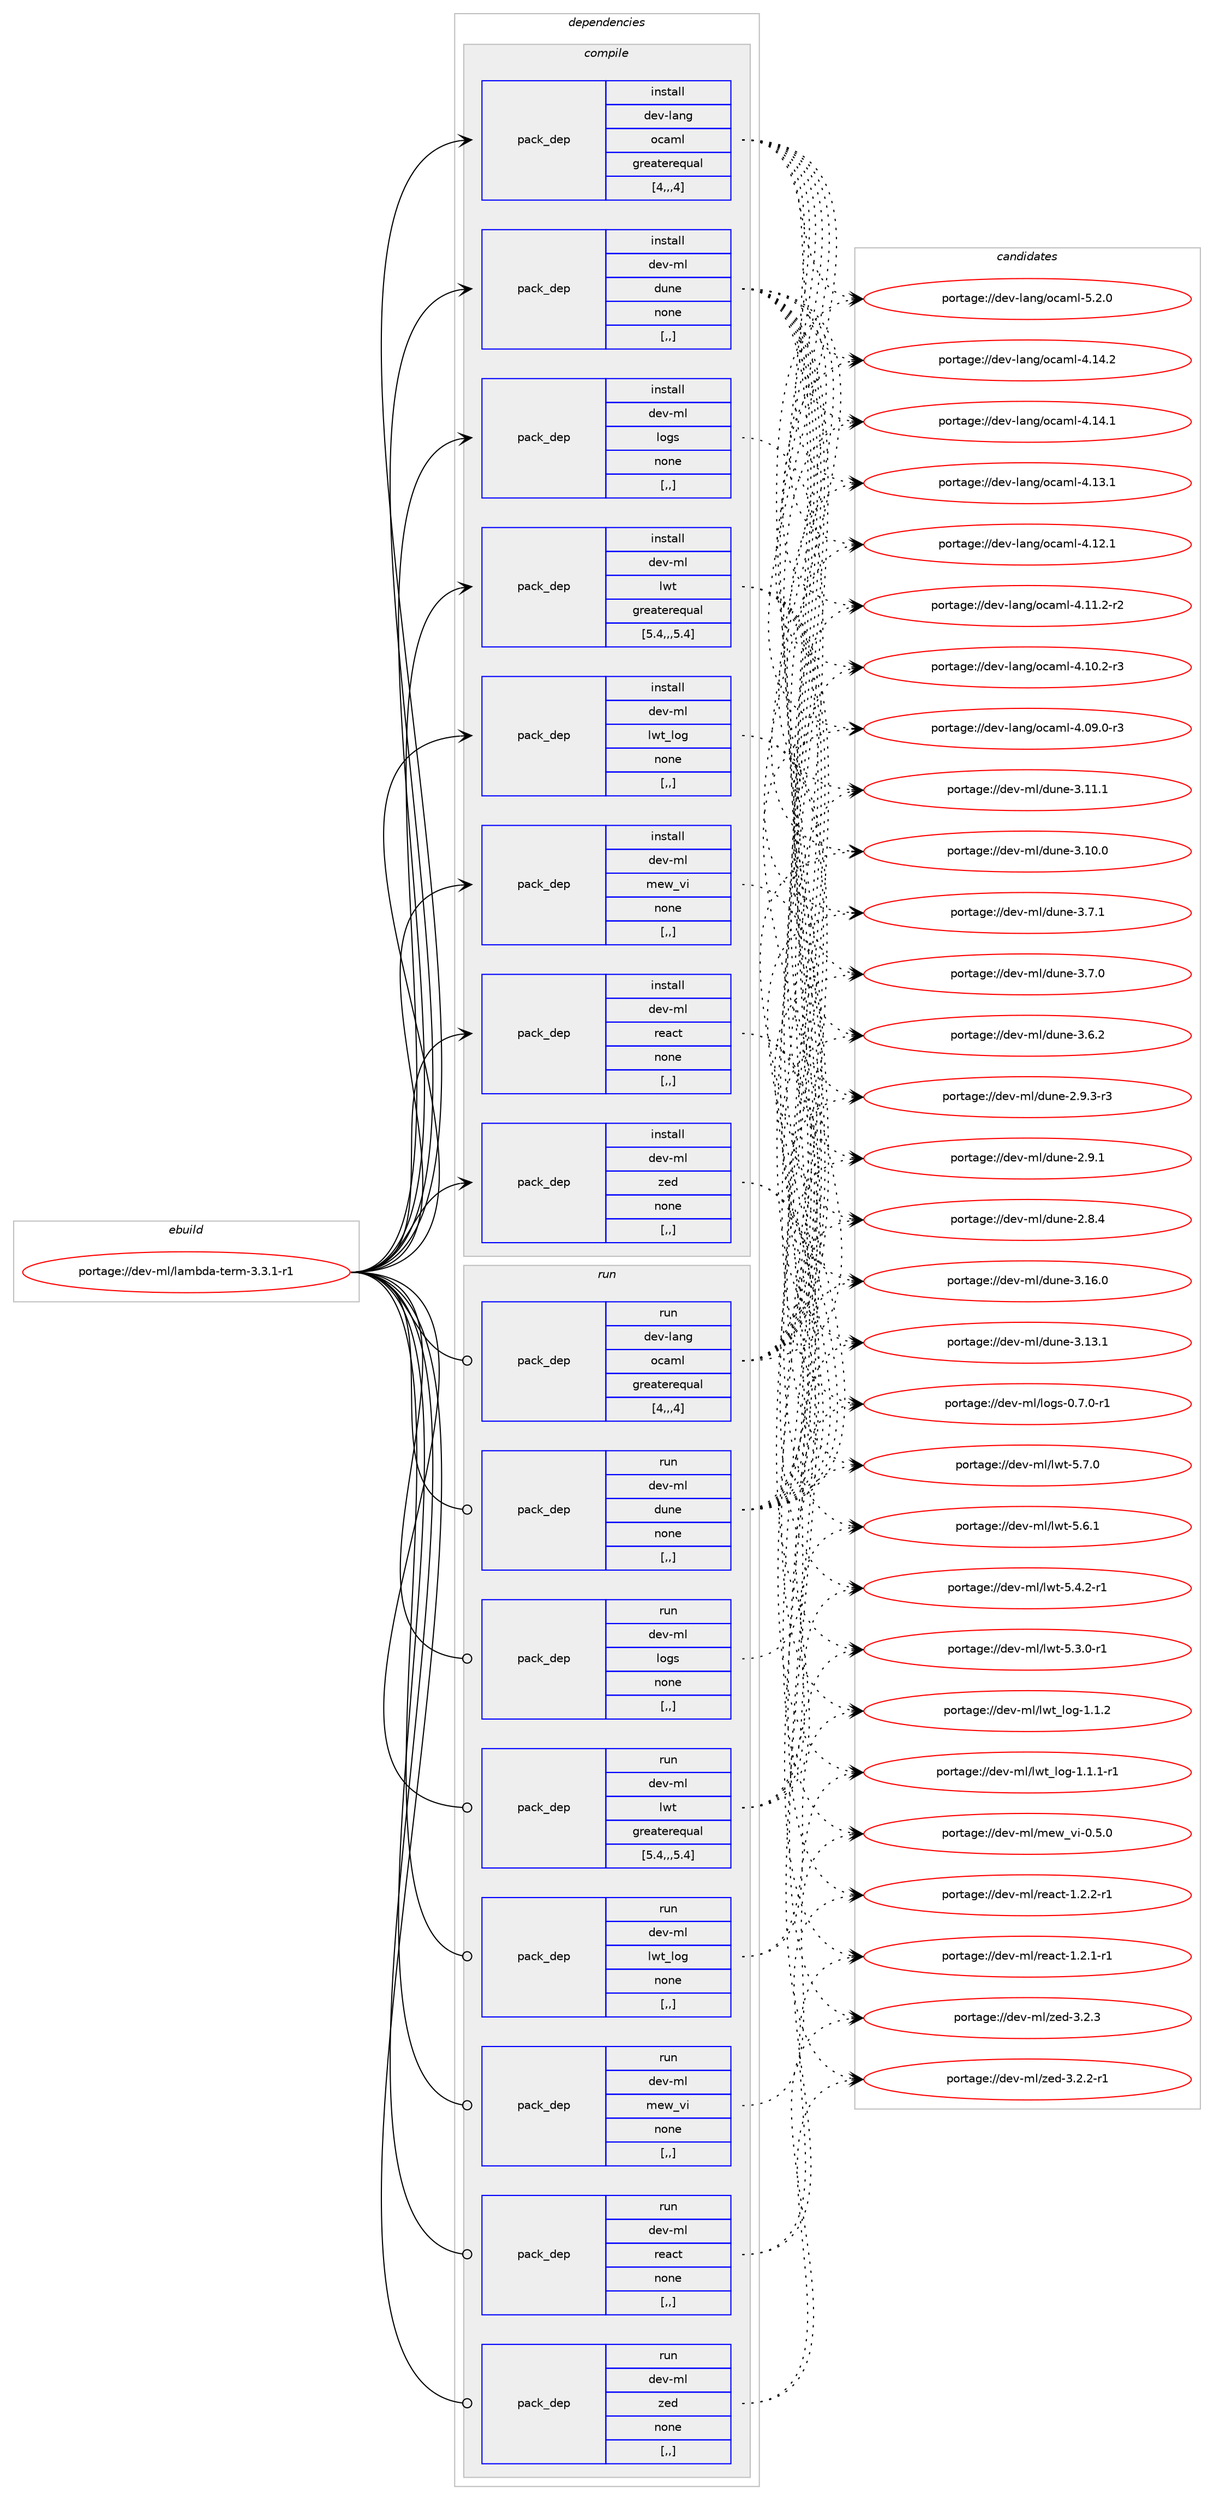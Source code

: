 digraph prolog {

# *************
# Graph options
# *************

newrank=true;
concentrate=true;
compound=true;
graph [rankdir=LR,fontname=Helvetica,fontsize=10,ranksep=1.5];#, ranksep=2.5, nodesep=0.2];
edge  [arrowhead=vee];
node  [fontname=Helvetica,fontsize=10];

# **********
# The ebuild
# **********

subgraph cluster_leftcol {
color=gray;
rank=same;
label=<<i>ebuild</i>>;
id [label="portage://dev-ml/lambda-term-3.3.1-r1", color=red, width=4, href="../dev-ml/lambda-term-3.3.1-r1.svg"];
}

# ****************
# The dependencies
# ****************

subgraph cluster_midcol {
color=gray;
label=<<i>dependencies</i>>;
subgraph cluster_compile {
fillcolor="#eeeeee";
style=filled;
label=<<i>compile</i>>;
subgraph pack88327 {
dependency118567 [label=<<TABLE BORDER="0" CELLBORDER="1" CELLSPACING="0" CELLPADDING="4" WIDTH="220"><TR><TD ROWSPAN="6" CELLPADDING="30">pack_dep</TD></TR><TR><TD WIDTH="110">install</TD></TR><TR><TD>dev-lang</TD></TR><TR><TD>ocaml</TD></TR><TR><TD>greaterequal</TD></TR><TR><TD>[4,,,4]</TD></TR></TABLE>>, shape=none, color=blue];
}
id:e -> dependency118567:w [weight=20,style="solid",arrowhead="vee"];
subgraph pack88328 {
dependency118568 [label=<<TABLE BORDER="0" CELLBORDER="1" CELLSPACING="0" CELLPADDING="4" WIDTH="220"><TR><TD ROWSPAN="6" CELLPADDING="30">pack_dep</TD></TR><TR><TD WIDTH="110">install</TD></TR><TR><TD>dev-ml</TD></TR><TR><TD>dune</TD></TR><TR><TD>none</TD></TR><TR><TD>[,,]</TD></TR></TABLE>>, shape=none, color=blue];
}
id:e -> dependency118568:w [weight=20,style="solid",arrowhead="vee"];
subgraph pack88329 {
dependency118569 [label=<<TABLE BORDER="0" CELLBORDER="1" CELLSPACING="0" CELLPADDING="4" WIDTH="220"><TR><TD ROWSPAN="6" CELLPADDING="30">pack_dep</TD></TR><TR><TD WIDTH="110">install</TD></TR><TR><TD>dev-ml</TD></TR><TR><TD>logs</TD></TR><TR><TD>none</TD></TR><TR><TD>[,,]</TD></TR></TABLE>>, shape=none, color=blue];
}
id:e -> dependency118569:w [weight=20,style="solid",arrowhead="vee"];
subgraph pack88330 {
dependency118570 [label=<<TABLE BORDER="0" CELLBORDER="1" CELLSPACING="0" CELLPADDING="4" WIDTH="220"><TR><TD ROWSPAN="6" CELLPADDING="30">pack_dep</TD></TR><TR><TD WIDTH="110">install</TD></TR><TR><TD>dev-ml</TD></TR><TR><TD>lwt</TD></TR><TR><TD>greaterequal</TD></TR><TR><TD>[5.4,,,5.4]</TD></TR></TABLE>>, shape=none, color=blue];
}
id:e -> dependency118570:w [weight=20,style="solid",arrowhead="vee"];
subgraph pack88331 {
dependency118571 [label=<<TABLE BORDER="0" CELLBORDER="1" CELLSPACING="0" CELLPADDING="4" WIDTH="220"><TR><TD ROWSPAN="6" CELLPADDING="30">pack_dep</TD></TR><TR><TD WIDTH="110">install</TD></TR><TR><TD>dev-ml</TD></TR><TR><TD>lwt_log</TD></TR><TR><TD>none</TD></TR><TR><TD>[,,]</TD></TR></TABLE>>, shape=none, color=blue];
}
id:e -> dependency118571:w [weight=20,style="solid",arrowhead="vee"];
subgraph pack88332 {
dependency118572 [label=<<TABLE BORDER="0" CELLBORDER="1" CELLSPACING="0" CELLPADDING="4" WIDTH="220"><TR><TD ROWSPAN="6" CELLPADDING="30">pack_dep</TD></TR><TR><TD WIDTH="110">install</TD></TR><TR><TD>dev-ml</TD></TR><TR><TD>mew_vi</TD></TR><TR><TD>none</TD></TR><TR><TD>[,,]</TD></TR></TABLE>>, shape=none, color=blue];
}
id:e -> dependency118572:w [weight=20,style="solid",arrowhead="vee"];
subgraph pack88333 {
dependency118573 [label=<<TABLE BORDER="0" CELLBORDER="1" CELLSPACING="0" CELLPADDING="4" WIDTH="220"><TR><TD ROWSPAN="6" CELLPADDING="30">pack_dep</TD></TR><TR><TD WIDTH="110">install</TD></TR><TR><TD>dev-ml</TD></TR><TR><TD>react</TD></TR><TR><TD>none</TD></TR><TR><TD>[,,]</TD></TR></TABLE>>, shape=none, color=blue];
}
id:e -> dependency118573:w [weight=20,style="solid",arrowhead="vee"];
subgraph pack88334 {
dependency118574 [label=<<TABLE BORDER="0" CELLBORDER="1" CELLSPACING="0" CELLPADDING="4" WIDTH="220"><TR><TD ROWSPAN="6" CELLPADDING="30">pack_dep</TD></TR><TR><TD WIDTH="110">install</TD></TR><TR><TD>dev-ml</TD></TR><TR><TD>zed</TD></TR><TR><TD>none</TD></TR><TR><TD>[,,]</TD></TR></TABLE>>, shape=none, color=blue];
}
id:e -> dependency118574:w [weight=20,style="solid",arrowhead="vee"];
}
subgraph cluster_compileandrun {
fillcolor="#eeeeee";
style=filled;
label=<<i>compile and run</i>>;
}
subgraph cluster_run {
fillcolor="#eeeeee";
style=filled;
label=<<i>run</i>>;
subgraph pack88335 {
dependency118575 [label=<<TABLE BORDER="0" CELLBORDER="1" CELLSPACING="0" CELLPADDING="4" WIDTH="220"><TR><TD ROWSPAN="6" CELLPADDING="30">pack_dep</TD></TR><TR><TD WIDTH="110">run</TD></TR><TR><TD>dev-lang</TD></TR><TR><TD>ocaml</TD></TR><TR><TD>greaterequal</TD></TR><TR><TD>[4,,,4]</TD></TR></TABLE>>, shape=none, color=blue];
}
id:e -> dependency118575:w [weight=20,style="solid",arrowhead="odot"];
subgraph pack88336 {
dependency118576 [label=<<TABLE BORDER="0" CELLBORDER="1" CELLSPACING="0" CELLPADDING="4" WIDTH="220"><TR><TD ROWSPAN="6" CELLPADDING="30">pack_dep</TD></TR><TR><TD WIDTH="110">run</TD></TR><TR><TD>dev-ml</TD></TR><TR><TD>dune</TD></TR><TR><TD>none</TD></TR><TR><TD>[,,]</TD></TR></TABLE>>, shape=none, color=blue];
}
id:e -> dependency118576:w [weight=20,style="solid",arrowhead="odot"];
subgraph pack88337 {
dependency118577 [label=<<TABLE BORDER="0" CELLBORDER="1" CELLSPACING="0" CELLPADDING="4" WIDTH="220"><TR><TD ROWSPAN="6" CELLPADDING="30">pack_dep</TD></TR><TR><TD WIDTH="110">run</TD></TR><TR><TD>dev-ml</TD></TR><TR><TD>logs</TD></TR><TR><TD>none</TD></TR><TR><TD>[,,]</TD></TR></TABLE>>, shape=none, color=blue];
}
id:e -> dependency118577:w [weight=20,style="solid",arrowhead="odot"];
subgraph pack88338 {
dependency118578 [label=<<TABLE BORDER="0" CELLBORDER="1" CELLSPACING="0" CELLPADDING="4" WIDTH="220"><TR><TD ROWSPAN="6" CELLPADDING="30">pack_dep</TD></TR><TR><TD WIDTH="110">run</TD></TR><TR><TD>dev-ml</TD></TR><TR><TD>lwt</TD></TR><TR><TD>greaterequal</TD></TR><TR><TD>[5.4,,,5.4]</TD></TR></TABLE>>, shape=none, color=blue];
}
id:e -> dependency118578:w [weight=20,style="solid",arrowhead="odot"];
subgraph pack88339 {
dependency118579 [label=<<TABLE BORDER="0" CELLBORDER="1" CELLSPACING="0" CELLPADDING="4" WIDTH="220"><TR><TD ROWSPAN="6" CELLPADDING="30">pack_dep</TD></TR><TR><TD WIDTH="110">run</TD></TR><TR><TD>dev-ml</TD></TR><TR><TD>lwt_log</TD></TR><TR><TD>none</TD></TR><TR><TD>[,,]</TD></TR></TABLE>>, shape=none, color=blue];
}
id:e -> dependency118579:w [weight=20,style="solid",arrowhead="odot"];
subgraph pack88340 {
dependency118580 [label=<<TABLE BORDER="0" CELLBORDER="1" CELLSPACING="0" CELLPADDING="4" WIDTH="220"><TR><TD ROWSPAN="6" CELLPADDING="30">pack_dep</TD></TR><TR><TD WIDTH="110">run</TD></TR><TR><TD>dev-ml</TD></TR><TR><TD>mew_vi</TD></TR><TR><TD>none</TD></TR><TR><TD>[,,]</TD></TR></TABLE>>, shape=none, color=blue];
}
id:e -> dependency118580:w [weight=20,style="solid",arrowhead="odot"];
subgraph pack88341 {
dependency118581 [label=<<TABLE BORDER="0" CELLBORDER="1" CELLSPACING="0" CELLPADDING="4" WIDTH="220"><TR><TD ROWSPAN="6" CELLPADDING="30">pack_dep</TD></TR><TR><TD WIDTH="110">run</TD></TR><TR><TD>dev-ml</TD></TR><TR><TD>react</TD></TR><TR><TD>none</TD></TR><TR><TD>[,,]</TD></TR></TABLE>>, shape=none, color=blue];
}
id:e -> dependency118581:w [weight=20,style="solid",arrowhead="odot"];
subgraph pack88342 {
dependency118582 [label=<<TABLE BORDER="0" CELLBORDER="1" CELLSPACING="0" CELLPADDING="4" WIDTH="220"><TR><TD ROWSPAN="6" CELLPADDING="30">pack_dep</TD></TR><TR><TD WIDTH="110">run</TD></TR><TR><TD>dev-ml</TD></TR><TR><TD>zed</TD></TR><TR><TD>none</TD></TR><TR><TD>[,,]</TD></TR></TABLE>>, shape=none, color=blue];
}
id:e -> dependency118582:w [weight=20,style="solid",arrowhead="odot"];
}
}

# **************
# The candidates
# **************

subgraph cluster_choices {
rank=same;
color=gray;
label=<<i>candidates</i>>;

subgraph choice88327 {
color=black;
nodesep=1;
choice1001011184510897110103471119997109108455346504648 [label="portage://dev-lang/ocaml-5.2.0", color=red, width=4,href="../dev-lang/ocaml-5.2.0.svg"];
choice100101118451089711010347111999710910845524649524650 [label="portage://dev-lang/ocaml-4.14.2", color=red, width=4,href="../dev-lang/ocaml-4.14.2.svg"];
choice100101118451089711010347111999710910845524649524649 [label="portage://dev-lang/ocaml-4.14.1", color=red, width=4,href="../dev-lang/ocaml-4.14.1.svg"];
choice100101118451089711010347111999710910845524649514649 [label="portage://dev-lang/ocaml-4.13.1", color=red, width=4,href="../dev-lang/ocaml-4.13.1.svg"];
choice100101118451089711010347111999710910845524649504649 [label="portage://dev-lang/ocaml-4.12.1", color=red, width=4,href="../dev-lang/ocaml-4.12.1.svg"];
choice1001011184510897110103471119997109108455246494946504511450 [label="portage://dev-lang/ocaml-4.11.2-r2", color=red, width=4,href="../dev-lang/ocaml-4.11.2-r2.svg"];
choice1001011184510897110103471119997109108455246494846504511451 [label="portage://dev-lang/ocaml-4.10.2-r3", color=red, width=4,href="../dev-lang/ocaml-4.10.2-r3.svg"];
choice1001011184510897110103471119997109108455246485746484511451 [label="portage://dev-lang/ocaml-4.09.0-r3", color=red, width=4,href="../dev-lang/ocaml-4.09.0-r3.svg"];
dependency118567:e -> choice1001011184510897110103471119997109108455346504648:w [style=dotted,weight="100"];
dependency118567:e -> choice100101118451089711010347111999710910845524649524650:w [style=dotted,weight="100"];
dependency118567:e -> choice100101118451089711010347111999710910845524649524649:w [style=dotted,weight="100"];
dependency118567:e -> choice100101118451089711010347111999710910845524649514649:w [style=dotted,weight="100"];
dependency118567:e -> choice100101118451089711010347111999710910845524649504649:w [style=dotted,weight="100"];
dependency118567:e -> choice1001011184510897110103471119997109108455246494946504511450:w [style=dotted,weight="100"];
dependency118567:e -> choice1001011184510897110103471119997109108455246494846504511451:w [style=dotted,weight="100"];
dependency118567:e -> choice1001011184510897110103471119997109108455246485746484511451:w [style=dotted,weight="100"];
}
subgraph choice88328 {
color=black;
nodesep=1;
choice100101118451091084710011711010145514649544648 [label="portage://dev-ml/dune-3.16.0", color=red, width=4,href="../dev-ml/dune-3.16.0.svg"];
choice100101118451091084710011711010145514649514649 [label="portage://dev-ml/dune-3.13.1", color=red, width=4,href="../dev-ml/dune-3.13.1.svg"];
choice100101118451091084710011711010145514649494649 [label="portage://dev-ml/dune-3.11.1", color=red, width=4,href="../dev-ml/dune-3.11.1.svg"];
choice100101118451091084710011711010145514649484648 [label="portage://dev-ml/dune-3.10.0", color=red, width=4,href="../dev-ml/dune-3.10.0.svg"];
choice1001011184510910847100117110101455146554649 [label="portage://dev-ml/dune-3.7.1", color=red, width=4,href="../dev-ml/dune-3.7.1.svg"];
choice1001011184510910847100117110101455146554648 [label="portage://dev-ml/dune-3.7.0", color=red, width=4,href="../dev-ml/dune-3.7.0.svg"];
choice1001011184510910847100117110101455146544650 [label="portage://dev-ml/dune-3.6.2", color=red, width=4,href="../dev-ml/dune-3.6.2.svg"];
choice10010111845109108471001171101014550465746514511451 [label="portage://dev-ml/dune-2.9.3-r3", color=red, width=4,href="../dev-ml/dune-2.9.3-r3.svg"];
choice1001011184510910847100117110101455046574649 [label="portage://dev-ml/dune-2.9.1", color=red, width=4,href="../dev-ml/dune-2.9.1.svg"];
choice1001011184510910847100117110101455046564652 [label="portage://dev-ml/dune-2.8.4", color=red, width=4,href="../dev-ml/dune-2.8.4.svg"];
dependency118568:e -> choice100101118451091084710011711010145514649544648:w [style=dotted,weight="100"];
dependency118568:e -> choice100101118451091084710011711010145514649514649:w [style=dotted,weight="100"];
dependency118568:e -> choice100101118451091084710011711010145514649494649:w [style=dotted,weight="100"];
dependency118568:e -> choice100101118451091084710011711010145514649484648:w [style=dotted,weight="100"];
dependency118568:e -> choice1001011184510910847100117110101455146554649:w [style=dotted,weight="100"];
dependency118568:e -> choice1001011184510910847100117110101455146554648:w [style=dotted,weight="100"];
dependency118568:e -> choice1001011184510910847100117110101455146544650:w [style=dotted,weight="100"];
dependency118568:e -> choice10010111845109108471001171101014550465746514511451:w [style=dotted,weight="100"];
dependency118568:e -> choice1001011184510910847100117110101455046574649:w [style=dotted,weight="100"];
dependency118568:e -> choice1001011184510910847100117110101455046564652:w [style=dotted,weight="100"];
}
subgraph choice88329 {
color=black;
nodesep=1;
choice10010111845109108471081111031154548465546484511449 [label="portage://dev-ml/logs-0.7.0-r1", color=red, width=4,href="../dev-ml/logs-0.7.0-r1.svg"];
dependency118569:e -> choice10010111845109108471081111031154548465546484511449:w [style=dotted,weight="100"];
}
subgraph choice88330 {
color=black;
nodesep=1;
choice1001011184510910847108119116455346554648 [label="portage://dev-ml/lwt-5.7.0", color=red, width=4,href="../dev-ml/lwt-5.7.0.svg"];
choice1001011184510910847108119116455346544649 [label="portage://dev-ml/lwt-5.6.1", color=red, width=4,href="../dev-ml/lwt-5.6.1.svg"];
choice10010111845109108471081191164553465246504511449 [label="portage://dev-ml/lwt-5.4.2-r1", color=red, width=4,href="../dev-ml/lwt-5.4.2-r1.svg"];
choice10010111845109108471081191164553465146484511449 [label="portage://dev-ml/lwt-5.3.0-r1", color=red, width=4,href="../dev-ml/lwt-5.3.0-r1.svg"];
dependency118570:e -> choice1001011184510910847108119116455346554648:w [style=dotted,weight="100"];
dependency118570:e -> choice1001011184510910847108119116455346544649:w [style=dotted,weight="100"];
dependency118570:e -> choice10010111845109108471081191164553465246504511449:w [style=dotted,weight="100"];
dependency118570:e -> choice10010111845109108471081191164553465146484511449:w [style=dotted,weight="100"];
}
subgraph choice88331 {
color=black;
nodesep=1;
choice100101118451091084710811911695108111103454946494650 [label="portage://dev-ml/lwt_log-1.1.2", color=red, width=4,href="../dev-ml/lwt_log-1.1.2.svg"];
choice1001011184510910847108119116951081111034549464946494511449 [label="portage://dev-ml/lwt_log-1.1.1-r1", color=red, width=4,href="../dev-ml/lwt_log-1.1.1-r1.svg"];
dependency118571:e -> choice100101118451091084710811911695108111103454946494650:w [style=dotted,weight="100"];
dependency118571:e -> choice1001011184510910847108119116951081111034549464946494511449:w [style=dotted,weight="100"];
}
subgraph choice88332 {
color=black;
nodesep=1;
choice100101118451091084710910111995118105454846534648 [label="portage://dev-ml/mew_vi-0.5.0", color=red, width=4,href="../dev-ml/mew_vi-0.5.0.svg"];
dependency118572:e -> choice100101118451091084710910111995118105454846534648:w [style=dotted,weight="100"];
}
subgraph choice88333 {
color=black;
nodesep=1;
choice100101118451091084711410197991164549465046504511449 [label="portage://dev-ml/react-1.2.2-r1", color=red, width=4,href="../dev-ml/react-1.2.2-r1.svg"];
choice100101118451091084711410197991164549465046494511449 [label="portage://dev-ml/react-1.2.1-r1", color=red, width=4,href="../dev-ml/react-1.2.1-r1.svg"];
dependency118573:e -> choice100101118451091084711410197991164549465046504511449:w [style=dotted,weight="100"];
dependency118573:e -> choice100101118451091084711410197991164549465046494511449:w [style=dotted,weight="100"];
}
subgraph choice88334 {
color=black;
nodesep=1;
choice1001011184510910847122101100455146504651 [label="portage://dev-ml/zed-3.2.3", color=red, width=4,href="../dev-ml/zed-3.2.3.svg"];
choice10010111845109108471221011004551465046504511449 [label="portage://dev-ml/zed-3.2.2-r1", color=red, width=4,href="../dev-ml/zed-3.2.2-r1.svg"];
dependency118574:e -> choice1001011184510910847122101100455146504651:w [style=dotted,weight="100"];
dependency118574:e -> choice10010111845109108471221011004551465046504511449:w [style=dotted,weight="100"];
}
subgraph choice88335 {
color=black;
nodesep=1;
choice1001011184510897110103471119997109108455346504648 [label="portage://dev-lang/ocaml-5.2.0", color=red, width=4,href="../dev-lang/ocaml-5.2.0.svg"];
choice100101118451089711010347111999710910845524649524650 [label="portage://dev-lang/ocaml-4.14.2", color=red, width=4,href="../dev-lang/ocaml-4.14.2.svg"];
choice100101118451089711010347111999710910845524649524649 [label="portage://dev-lang/ocaml-4.14.1", color=red, width=4,href="../dev-lang/ocaml-4.14.1.svg"];
choice100101118451089711010347111999710910845524649514649 [label="portage://dev-lang/ocaml-4.13.1", color=red, width=4,href="../dev-lang/ocaml-4.13.1.svg"];
choice100101118451089711010347111999710910845524649504649 [label="portage://dev-lang/ocaml-4.12.1", color=red, width=4,href="../dev-lang/ocaml-4.12.1.svg"];
choice1001011184510897110103471119997109108455246494946504511450 [label="portage://dev-lang/ocaml-4.11.2-r2", color=red, width=4,href="../dev-lang/ocaml-4.11.2-r2.svg"];
choice1001011184510897110103471119997109108455246494846504511451 [label="portage://dev-lang/ocaml-4.10.2-r3", color=red, width=4,href="../dev-lang/ocaml-4.10.2-r3.svg"];
choice1001011184510897110103471119997109108455246485746484511451 [label="portage://dev-lang/ocaml-4.09.0-r3", color=red, width=4,href="../dev-lang/ocaml-4.09.0-r3.svg"];
dependency118575:e -> choice1001011184510897110103471119997109108455346504648:w [style=dotted,weight="100"];
dependency118575:e -> choice100101118451089711010347111999710910845524649524650:w [style=dotted,weight="100"];
dependency118575:e -> choice100101118451089711010347111999710910845524649524649:w [style=dotted,weight="100"];
dependency118575:e -> choice100101118451089711010347111999710910845524649514649:w [style=dotted,weight="100"];
dependency118575:e -> choice100101118451089711010347111999710910845524649504649:w [style=dotted,weight="100"];
dependency118575:e -> choice1001011184510897110103471119997109108455246494946504511450:w [style=dotted,weight="100"];
dependency118575:e -> choice1001011184510897110103471119997109108455246494846504511451:w [style=dotted,weight="100"];
dependency118575:e -> choice1001011184510897110103471119997109108455246485746484511451:w [style=dotted,weight="100"];
}
subgraph choice88336 {
color=black;
nodesep=1;
choice100101118451091084710011711010145514649544648 [label="portage://dev-ml/dune-3.16.0", color=red, width=4,href="../dev-ml/dune-3.16.0.svg"];
choice100101118451091084710011711010145514649514649 [label="portage://dev-ml/dune-3.13.1", color=red, width=4,href="../dev-ml/dune-3.13.1.svg"];
choice100101118451091084710011711010145514649494649 [label="portage://dev-ml/dune-3.11.1", color=red, width=4,href="../dev-ml/dune-3.11.1.svg"];
choice100101118451091084710011711010145514649484648 [label="portage://dev-ml/dune-3.10.0", color=red, width=4,href="../dev-ml/dune-3.10.0.svg"];
choice1001011184510910847100117110101455146554649 [label="portage://dev-ml/dune-3.7.1", color=red, width=4,href="../dev-ml/dune-3.7.1.svg"];
choice1001011184510910847100117110101455146554648 [label="portage://dev-ml/dune-3.7.0", color=red, width=4,href="../dev-ml/dune-3.7.0.svg"];
choice1001011184510910847100117110101455146544650 [label="portage://dev-ml/dune-3.6.2", color=red, width=4,href="../dev-ml/dune-3.6.2.svg"];
choice10010111845109108471001171101014550465746514511451 [label="portage://dev-ml/dune-2.9.3-r3", color=red, width=4,href="../dev-ml/dune-2.9.3-r3.svg"];
choice1001011184510910847100117110101455046574649 [label="portage://dev-ml/dune-2.9.1", color=red, width=4,href="../dev-ml/dune-2.9.1.svg"];
choice1001011184510910847100117110101455046564652 [label="portage://dev-ml/dune-2.8.4", color=red, width=4,href="../dev-ml/dune-2.8.4.svg"];
dependency118576:e -> choice100101118451091084710011711010145514649544648:w [style=dotted,weight="100"];
dependency118576:e -> choice100101118451091084710011711010145514649514649:w [style=dotted,weight="100"];
dependency118576:e -> choice100101118451091084710011711010145514649494649:w [style=dotted,weight="100"];
dependency118576:e -> choice100101118451091084710011711010145514649484648:w [style=dotted,weight="100"];
dependency118576:e -> choice1001011184510910847100117110101455146554649:w [style=dotted,weight="100"];
dependency118576:e -> choice1001011184510910847100117110101455146554648:w [style=dotted,weight="100"];
dependency118576:e -> choice1001011184510910847100117110101455146544650:w [style=dotted,weight="100"];
dependency118576:e -> choice10010111845109108471001171101014550465746514511451:w [style=dotted,weight="100"];
dependency118576:e -> choice1001011184510910847100117110101455046574649:w [style=dotted,weight="100"];
dependency118576:e -> choice1001011184510910847100117110101455046564652:w [style=dotted,weight="100"];
}
subgraph choice88337 {
color=black;
nodesep=1;
choice10010111845109108471081111031154548465546484511449 [label="portage://dev-ml/logs-0.7.0-r1", color=red, width=4,href="../dev-ml/logs-0.7.0-r1.svg"];
dependency118577:e -> choice10010111845109108471081111031154548465546484511449:w [style=dotted,weight="100"];
}
subgraph choice88338 {
color=black;
nodesep=1;
choice1001011184510910847108119116455346554648 [label="portage://dev-ml/lwt-5.7.0", color=red, width=4,href="../dev-ml/lwt-5.7.0.svg"];
choice1001011184510910847108119116455346544649 [label="portage://dev-ml/lwt-5.6.1", color=red, width=4,href="../dev-ml/lwt-5.6.1.svg"];
choice10010111845109108471081191164553465246504511449 [label="portage://dev-ml/lwt-5.4.2-r1", color=red, width=4,href="../dev-ml/lwt-5.4.2-r1.svg"];
choice10010111845109108471081191164553465146484511449 [label="portage://dev-ml/lwt-5.3.0-r1", color=red, width=4,href="../dev-ml/lwt-5.3.0-r1.svg"];
dependency118578:e -> choice1001011184510910847108119116455346554648:w [style=dotted,weight="100"];
dependency118578:e -> choice1001011184510910847108119116455346544649:w [style=dotted,weight="100"];
dependency118578:e -> choice10010111845109108471081191164553465246504511449:w [style=dotted,weight="100"];
dependency118578:e -> choice10010111845109108471081191164553465146484511449:w [style=dotted,weight="100"];
}
subgraph choice88339 {
color=black;
nodesep=1;
choice100101118451091084710811911695108111103454946494650 [label="portage://dev-ml/lwt_log-1.1.2", color=red, width=4,href="../dev-ml/lwt_log-1.1.2.svg"];
choice1001011184510910847108119116951081111034549464946494511449 [label="portage://dev-ml/lwt_log-1.1.1-r1", color=red, width=4,href="../dev-ml/lwt_log-1.1.1-r1.svg"];
dependency118579:e -> choice100101118451091084710811911695108111103454946494650:w [style=dotted,weight="100"];
dependency118579:e -> choice1001011184510910847108119116951081111034549464946494511449:w [style=dotted,weight="100"];
}
subgraph choice88340 {
color=black;
nodesep=1;
choice100101118451091084710910111995118105454846534648 [label="portage://dev-ml/mew_vi-0.5.0", color=red, width=4,href="../dev-ml/mew_vi-0.5.0.svg"];
dependency118580:e -> choice100101118451091084710910111995118105454846534648:w [style=dotted,weight="100"];
}
subgraph choice88341 {
color=black;
nodesep=1;
choice100101118451091084711410197991164549465046504511449 [label="portage://dev-ml/react-1.2.2-r1", color=red, width=4,href="../dev-ml/react-1.2.2-r1.svg"];
choice100101118451091084711410197991164549465046494511449 [label="portage://dev-ml/react-1.2.1-r1", color=red, width=4,href="../dev-ml/react-1.2.1-r1.svg"];
dependency118581:e -> choice100101118451091084711410197991164549465046504511449:w [style=dotted,weight="100"];
dependency118581:e -> choice100101118451091084711410197991164549465046494511449:w [style=dotted,weight="100"];
}
subgraph choice88342 {
color=black;
nodesep=1;
choice1001011184510910847122101100455146504651 [label="portage://dev-ml/zed-3.2.3", color=red, width=4,href="../dev-ml/zed-3.2.3.svg"];
choice10010111845109108471221011004551465046504511449 [label="portage://dev-ml/zed-3.2.2-r1", color=red, width=4,href="../dev-ml/zed-3.2.2-r1.svg"];
dependency118582:e -> choice1001011184510910847122101100455146504651:w [style=dotted,weight="100"];
dependency118582:e -> choice10010111845109108471221011004551465046504511449:w [style=dotted,weight="100"];
}
}

}
